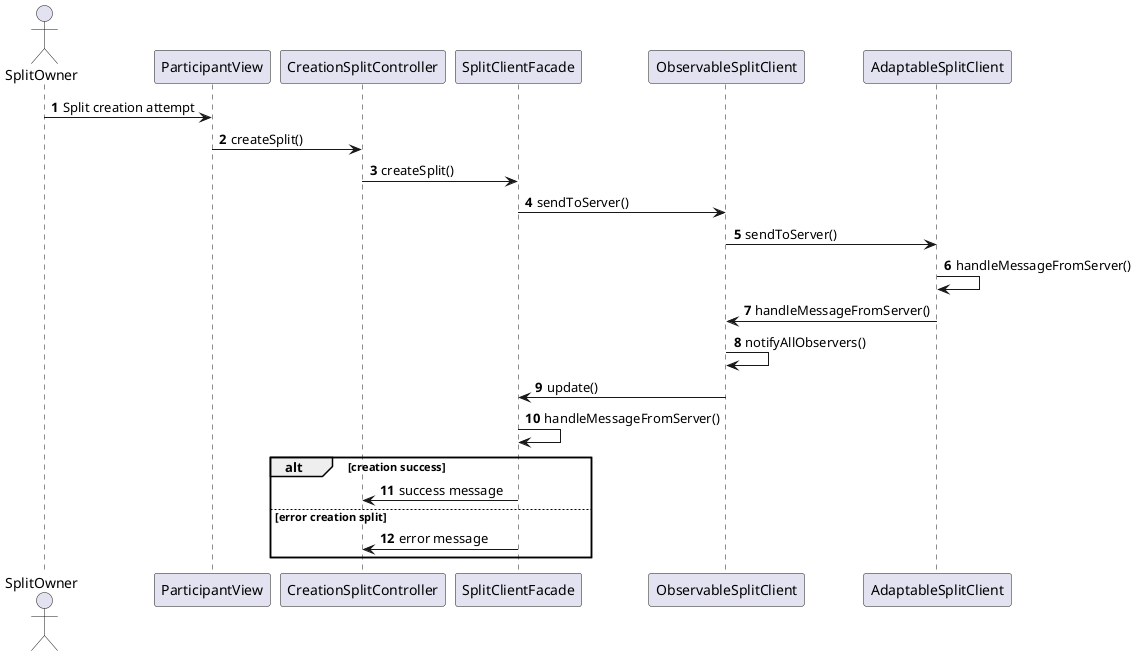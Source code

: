 @startuml

autonumber


actor SplitOwner
Participant ParticipantView
Participant CreationSplitController
Participant SplitClientFacade
Participant ObservableSplitClient
Participant AdaptableSplitClient


SplitOwner -> ParticipantView : Split creation attempt
ParticipantView -> CreationSplitController: createSplit()
CreationSplitController -> SplitClientFacade: createSplit()
SplitClientFacade -> ObservableSplitClient: sendToServer()
ObservableSplitClient -> AdaptableSplitClient: sendToServer()
AdaptableSplitClient -> AdaptableSplitClient: handleMessageFromServer()
AdaptableSplitClient -> ObservableSplitClient: handleMessageFromServer()
ObservableSplitClient -> ObservableSplitClient: notifyAllObservers()
ObservableSplitClient -> SplitClientFacade: update()
SplitClientFacade -> SplitClientFacade: handleMessageFromServer()
alt creation success
SplitClientFacade -> CreationSplitController: success message

else error creation split
SplitClientFacade -> CreationSplitController: error message

end
@enduml
